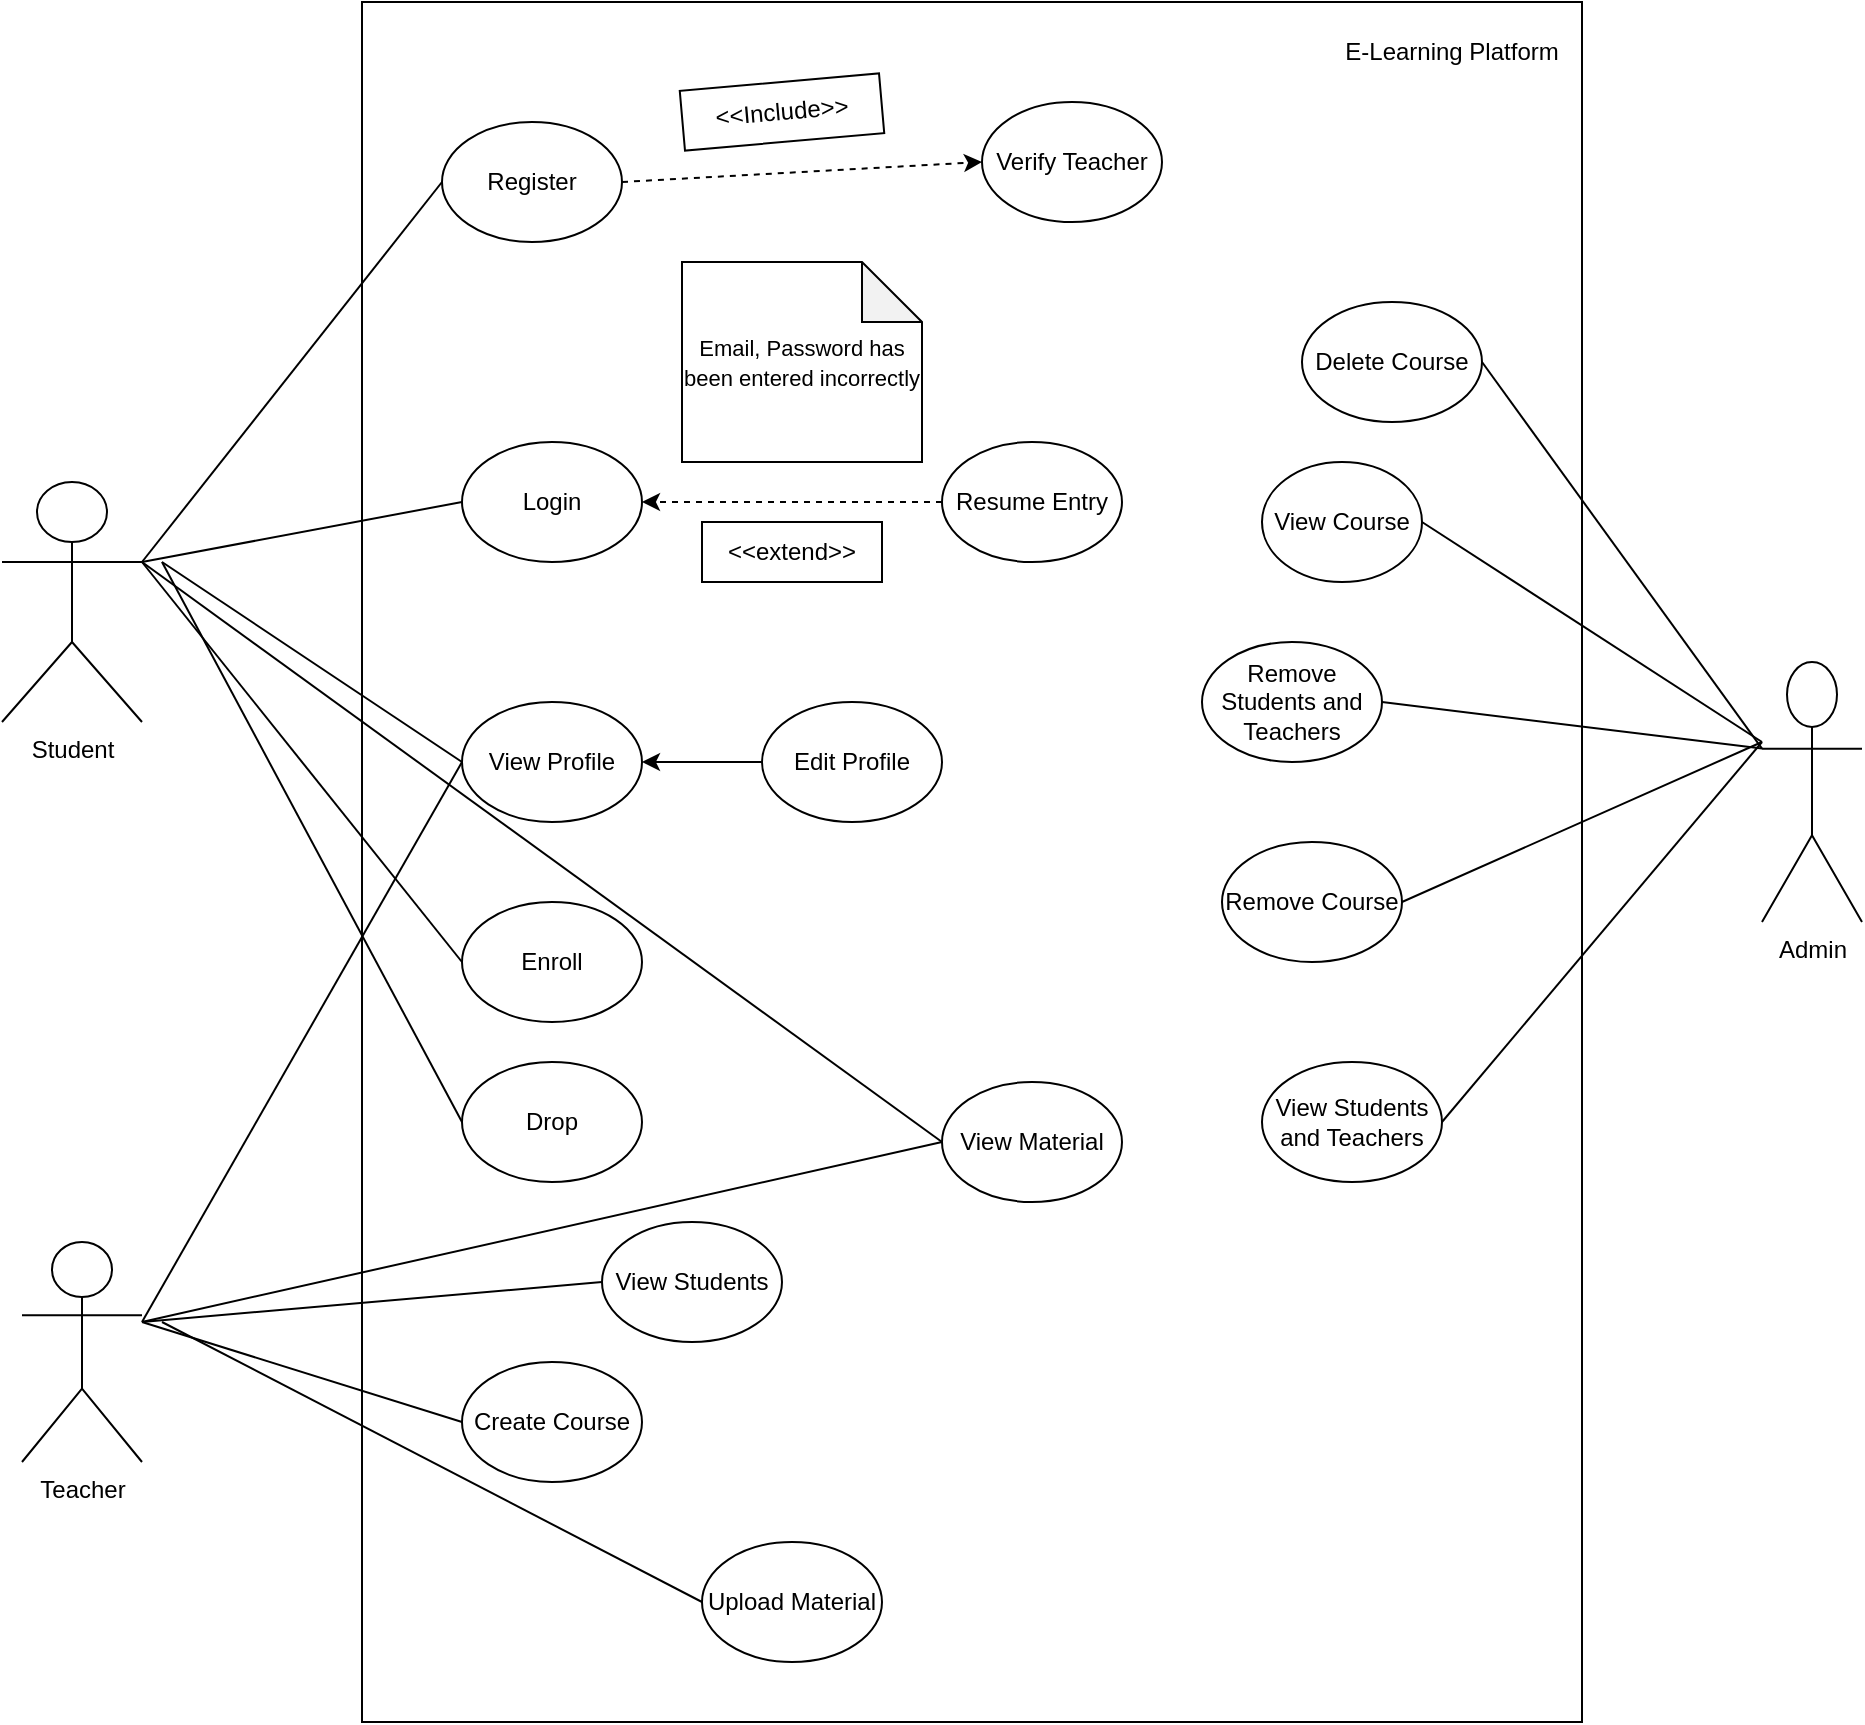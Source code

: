 <mxfile version="21.3.7" type="device">
  <diagram name="Page-1" id="xkzNjrM_sx53pi11YBH4">
    <mxGraphModel dx="1588" dy="789" grid="1" gridSize="10" guides="1" tooltips="1" connect="1" arrows="1" fold="1" page="1" pageScale="1" pageWidth="850" pageHeight="1100" math="0" shadow="0">
      <root>
        <mxCell id="0" />
        <mxCell id="1" parent="0" />
        <mxCell id="s6fcBGqfIHbQymS0JPwP-1" value="" style="rounded=0;whiteSpace=wrap;html=1;fillColor=none;" vertex="1" parent="1">
          <mxGeometry x="250" y="120" width="610" height="860" as="geometry" />
        </mxCell>
        <mxCell id="s6fcBGqfIHbQymS0JPwP-8" value="Register" style="ellipse;whiteSpace=wrap;html=1;" vertex="1" parent="1">
          <mxGeometry x="290" y="180" width="90" height="60" as="geometry" />
        </mxCell>
        <mxCell id="s6fcBGqfIHbQymS0JPwP-9" value="Login" style="ellipse;whiteSpace=wrap;html=1;" vertex="1" parent="1">
          <mxGeometry x="300" y="340" width="90" height="60" as="geometry" />
        </mxCell>
        <mxCell id="s6fcBGqfIHbQymS0JPwP-10" value="Verify Teacher" style="ellipse;whiteSpace=wrap;html=1;" vertex="1" parent="1">
          <mxGeometry x="560" y="170" width="90" height="60" as="geometry" />
        </mxCell>
        <mxCell id="s6fcBGqfIHbQymS0JPwP-11" value="Resume Entry" style="ellipse;whiteSpace=wrap;html=1;" vertex="1" parent="1">
          <mxGeometry x="540" y="340" width="90" height="60" as="geometry" />
        </mxCell>
        <mxCell id="s6fcBGqfIHbQymS0JPwP-12" value="View Profile" style="ellipse;whiteSpace=wrap;html=1;" vertex="1" parent="1">
          <mxGeometry x="300" y="470" width="90" height="60" as="geometry" />
        </mxCell>
        <mxCell id="s6fcBGqfIHbQymS0JPwP-45" style="edgeStyle=orthogonalEdgeStyle;rounded=0;orthogonalLoop=1;jettySize=auto;html=1;exitX=0;exitY=0.5;exitDx=0;exitDy=0;entryX=1;entryY=0.5;entryDx=0;entryDy=0;" edge="1" parent="1" source="s6fcBGqfIHbQymS0JPwP-13" target="s6fcBGqfIHbQymS0JPwP-12">
          <mxGeometry relative="1" as="geometry" />
        </mxCell>
        <mxCell id="s6fcBGqfIHbQymS0JPwP-13" value="Edit Profile" style="ellipse;whiteSpace=wrap;html=1;" vertex="1" parent="1">
          <mxGeometry x="450" y="470" width="90" height="60" as="geometry" />
        </mxCell>
        <mxCell id="s6fcBGqfIHbQymS0JPwP-16" value="Enroll" style="ellipse;whiteSpace=wrap;html=1;" vertex="1" parent="1">
          <mxGeometry x="300" y="570" width="90" height="60" as="geometry" />
        </mxCell>
        <mxCell id="s6fcBGqfIHbQymS0JPwP-17" value="Drop" style="ellipse;whiteSpace=wrap;html=1;" vertex="1" parent="1">
          <mxGeometry x="300" y="650" width="90" height="60" as="geometry" />
        </mxCell>
        <mxCell id="s6fcBGqfIHbQymS0JPwP-19" value="Upload Material" style="ellipse;whiteSpace=wrap;html=1;" vertex="1" parent="1">
          <mxGeometry x="420" y="890" width="90" height="60" as="geometry" />
        </mxCell>
        <mxCell id="s6fcBGqfIHbQymS0JPwP-20" value="Create Course" style="ellipse;whiteSpace=wrap;html=1;" vertex="1" parent="1">
          <mxGeometry x="300" y="800" width="90" height="60" as="geometry" />
        </mxCell>
        <mxCell id="s6fcBGqfIHbQymS0JPwP-25" value="View Material" style="ellipse;whiteSpace=wrap;html=1;" vertex="1" parent="1">
          <mxGeometry x="540" y="660" width="90" height="60" as="geometry" />
        </mxCell>
        <mxCell id="s6fcBGqfIHbQymS0JPwP-26" value="Remove Students and Teachers" style="ellipse;whiteSpace=wrap;html=1;" vertex="1" parent="1">
          <mxGeometry x="670" y="440" width="90" height="60" as="geometry" />
        </mxCell>
        <mxCell id="s6fcBGqfIHbQymS0JPwP-27" value="Remove Course" style="ellipse;whiteSpace=wrap;html=1;" vertex="1" parent="1">
          <mxGeometry x="680" y="540" width="90" height="60" as="geometry" />
        </mxCell>
        <mxCell id="s6fcBGqfIHbQymS0JPwP-28" value="Delete Course" style="ellipse;whiteSpace=wrap;html=1;" vertex="1" parent="1">
          <mxGeometry x="720" y="270" width="90" height="60" as="geometry" />
        </mxCell>
        <mxCell id="s6fcBGqfIHbQymS0JPwP-29" value="View Students and Teachers" style="ellipse;whiteSpace=wrap;html=1;" vertex="1" parent="1">
          <mxGeometry x="700" y="650" width="90" height="60" as="geometry" />
        </mxCell>
        <mxCell id="s6fcBGqfIHbQymS0JPwP-30" value="View Course" style="ellipse;whiteSpace=wrap;html=1;" vertex="1" parent="1">
          <mxGeometry x="700" y="350" width="80" height="60" as="geometry" />
        </mxCell>
        <mxCell id="s6fcBGqfIHbQymS0JPwP-31" value="View Students" style="ellipse;whiteSpace=wrap;html=1;" vertex="1" parent="1">
          <mxGeometry x="370" y="730" width="90" height="60" as="geometry" />
        </mxCell>
        <mxCell id="s6fcBGqfIHbQymS0JPwP-32" value="Admin" style="shape=umlActor;verticalLabelPosition=bottom;verticalAlign=top;html=1;outlineConnect=0;" vertex="1" parent="1">
          <mxGeometry x="950" y="450" width="50" height="130" as="geometry" />
        </mxCell>
        <mxCell id="s6fcBGqfIHbQymS0JPwP-33" value="Student" style="shape=umlActor;verticalLabelPosition=bottom;verticalAlign=top;html=1;outlineConnect=0;" vertex="1" parent="1">
          <mxGeometry x="70" y="360" width="70" height="120" as="geometry" />
        </mxCell>
        <mxCell id="s6fcBGqfIHbQymS0JPwP-34" value="Teacher" style="shape=umlActor;verticalLabelPosition=bottom;verticalAlign=top;html=1;outlineConnect=0;" vertex="1" parent="1">
          <mxGeometry x="80" y="740" width="60" height="110" as="geometry" />
        </mxCell>
        <mxCell id="s6fcBGqfIHbQymS0JPwP-37" value="&lt;font style=&quot;font-size: 11px;&quot;&gt;Email, Password has been entered incorrectly&lt;/font&gt;" style="shape=note;whiteSpace=wrap;html=1;backgroundOutline=1;darkOpacity=0.05;" vertex="1" parent="1">
          <mxGeometry x="410" y="250" width="120" height="100" as="geometry" />
        </mxCell>
        <mxCell id="s6fcBGqfIHbQymS0JPwP-39" value="&amp;lt;&amp;lt;Include&amp;gt;&amp;gt;" style="rounded=0;whiteSpace=wrap;html=1;rotation=-5;" vertex="1" parent="1">
          <mxGeometry x="410" y="160" width="100" height="30" as="geometry" />
        </mxCell>
        <mxCell id="s6fcBGqfIHbQymS0JPwP-40" value="" style="endArrow=classic;html=1;rounded=0;exitX=0;exitY=0.5;exitDx=0;exitDy=0;entryX=1;entryY=0.5;entryDx=0;entryDy=0;dashed=1;" edge="1" parent="1" source="s6fcBGqfIHbQymS0JPwP-11" target="s6fcBGqfIHbQymS0JPwP-9">
          <mxGeometry width="50" height="50" relative="1" as="geometry">
            <mxPoint x="660" y="350" as="sourcePoint" />
            <mxPoint x="710" y="300" as="targetPoint" />
          </mxGeometry>
        </mxCell>
        <mxCell id="s6fcBGqfIHbQymS0JPwP-41" value="&amp;lt;&amp;lt;extend&amp;gt;&amp;gt;" style="rounded=0;whiteSpace=wrap;html=1;" vertex="1" parent="1">
          <mxGeometry x="420" y="380" width="90" height="30" as="geometry" />
        </mxCell>
        <mxCell id="s6fcBGqfIHbQymS0JPwP-44" value="" style="endArrow=classic;html=1;rounded=0;entryX=0;entryY=0.5;entryDx=0;entryDy=0;exitX=1;exitY=0.5;exitDx=0;exitDy=0;dashed=1;" edge="1" parent="1" source="s6fcBGqfIHbQymS0JPwP-8" target="s6fcBGqfIHbQymS0JPwP-10">
          <mxGeometry width="50" height="50" relative="1" as="geometry">
            <mxPoint x="390" y="240" as="sourcePoint" />
            <mxPoint x="440" y="190" as="targetPoint" />
          </mxGeometry>
        </mxCell>
        <mxCell id="s6fcBGqfIHbQymS0JPwP-47" value="" style="endArrow=none;html=1;rounded=0;entryX=0;entryY=0.5;entryDx=0;entryDy=0;" edge="1" parent="1" target="s6fcBGqfIHbQymS0JPwP-8">
          <mxGeometry width="50" height="50" relative="1" as="geometry">
            <mxPoint x="140" y="400" as="sourcePoint" />
            <mxPoint x="190" y="350" as="targetPoint" />
          </mxGeometry>
        </mxCell>
        <mxCell id="s6fcBGqfIHbQymS0JPwP-48" value="" style="endArrow=none;html=1;rounded=0;entryX=0;entryY=0.5;entryDx=0;entryDy=0;" edge="1" parent="1" target="s6fcBGqfIHbQymS0JPwP-9">
          <mxGeometry width="50" height="50" relative="1" as="geometry">
            <mxPoint x="140" y="400" as="sourcePoint" />
            <mxPoint x="190" y="350" as="targetPoint" />
          </mxGeometry>
        </mxCell>
        <mxCell id="s6fcBGqfIHbQymS0JPwP-49" value="" style="endArrow=none;html=1;rounded=0;entryX=0;entryY=0.5;entryDx=0;entryDy=0;" edge="1" parent="1" target="s6fcBGqfIHbQymS0JPwP-12">
          <mxGeometry width="50" height="50" relative="1" as="geometry">
            <mxPoint x="150" y="400" as="sourcePoint" />
            <mxPoint x="220" y="510" as="targetPoint" />
          </mxGeometry>
        </mxCell>
        <mxCell id="s6fcBGqfIHbQymS0JPwP-50" value="" style="endArrow=none;html=1;rounded=0;entryX=0;entryY=0.5;entryDx=0;entryDy=0;" edge="1" parent="1" target="s6fcBGqfIHbQymS0JPwP-16">
          <mxGeometry width="50" height="50" relative="1" as="geometry">
            <mxPoint x="140" y="400" as="sourcePoint" />
            <mxPoint x="210" y="520" as="targetPoint" />
          </mxGeometry>
        </mxCell>
        <mxCell id="s6fcBGqfIHbQymS0JPwP-51" value="" style="endArrow=none;html=1;rounded=0;entryX=0;entryY=0.5;entryDx=0;entryDy=0;" edge="1" parent="1" target="s6fcBGqfIHbQymS0JPwP-17">
          <mxGeometry width="50" height="50" relative="1" as="geometry">
            <mxPoint x="150" y="400" as="sourcePoint" />
            <mxPoint x="210" y="560" as="targetPoint" />
          </mxGeometry>
        </mxCell>
        <mxCell id="s6fcBGqfIHbQymS0JPwP-52" value="" style="endArrow=none;html=1;rounded=0;entryX=0;entryY=0.333;entryDx=0;entryDy=0;entryPerimeter=0;exitX=1;exitY=0.5;exitDx=0;exitDy=0;" edge="1" parent="1" source="s6fcBGqfIHbQymS0JPwP-28" target="s6fcBGqfIHbQymS0JPwP-32">
          <mxGeometry width="50" height="50" relative="1" as="geometry">
            <mxPoint x="880" y="450" as="sourcePoint" />
            <mxPoint x="930" y="400" as="targetPoint" />
          </mxGeometry>
        </mxCell>
        <mxCell id="s6fcBGqfIHbQymS0JPwP-53" value="" style="endArrow=none;html=1;rounded=0;exitX=1;exitY=0.5;exitDx=0;exitDy=0;" edge="1" parent="1" source="s6fcBGqfIHbQymS0JPwP-30">
          <mxGeometry width="50" height="50" relative="1" as="geometry">
            <mxPoint x="900" y="540" as="sourcePoint" />
            <mxPoint x="950" y="490" as="targetPoint" />
          </mxGeometry>
        </mxCell>
        <mxCell id="s6fcBGqfIHbQymS0JPwP-54" value="" style="endArrow=none;html=1;rounded=0;entryX=0;entryY=0.333;entryDx=0;entryDy=0;entryPerimeter=0;exitX=1;exitY=0.5;exitDx=0;exitDy=0;" edge="1" parent="1" source="s6fcBGqfIHbQymS0JPwP-26" target="s6fcBGqfIHbQymS0JPwP-32">
          <mxGeometry width="50" height="50" relative="1" as="geometry">
            <mxPoint x="900" y="560" as="sourcePoint" />
            <mxPoint x="950" y="510" as="targetPoint" />
          </mxGeometry>
        </mxCell>
        <mxCell id="s6fcBGqfIHbQymS0JPwP-55" value="" style="endArrow=none;html=1;rounded=0;exitX=1;exitY=0.5;exitDx=0;exitDy=0;" edge="1" parent="1" source="s6fcBGqfIHbQymS0JPwP-27">
          <mxGeometry width="50" height="50" relative="1" as="geometry">
            <mxPoint x="880" y="610" as="sourcePoint" />
            <mxPoint x="950" y="490" as="targetPoint" />
          </mxGeometry>
        </mxCell>
        <mxCell id="s6fcBGqfIHbQymS0JPwP-56" value="" style="endArrow=none;html=1;rounded=0;exitX=1;exitY=0.5;exitDx=0;exitDy=0;" edge="1" parent="1" source="s6fcBGqfIHbQymS0JPwP-29">
          <mxGeometry width="50" height="50" relative="1" as="geometry">
            <mxPoint x="880" y="630" as="sourcePoint" />
            <mxPoint x="950" y="490" as="targetPoint" />
          </mxGeometry>
        </mxCell>
        <mxCell id="s6fcBGqfIHbQymS0JPwP-57" value="" style="endArrow=none;html=1;rounded=0;entryX=0;entryY=0.5;entryDx=0;entryDy=0;" edge="1" parent="1" target="s6fcBGqfIHbQymS0JPwP-20">
          <mxGeometry width="50" height="50" relative="1" as="geometry">
            <mxPoint x="140" y="780" as="sourcePoint" />
            <mxPoint x="190" y="730" as="targetPoint" />
          </mxGeometry>
        </mxCell>
        <mxCell id="s6fcBGqfIHbQymS0JPwP-59" value="" style="endArrow=none;html=1;rounded=0;entryX=0;entryY=0.5;entryDx=0;entryDy=0;" edge="1" parent="1" target="s6fcBGqfIHbQymS0JPwP-12">
          <mxGeometry width="50" height="50" relative="1" as="geometry">
            <mxPoint x="140" y="780" as="sourcePoint" />
            <mxPoint x="190" y="730" as="targetPoint" />
          </mxGeometry>
        </mxCell>
        <mxCell id="s6fcBGqfIHbQymS0JPwP-60" value="" style="endArrow=none;html=1;rounded=0;entryX=0;entryY=0.5;entryDx=0;entryDy=0;" edge="1" parent="1" target="s6fcBGqfIHbQymS0JPwP-25">
          <mxGeometry width="50" height="50" relative="1" as="geometry">
            <mxPoint x="140" y="400" as="sourcePoint" />
            <mxPoint x="180" y="540" as="targetPoint" />
          </mxGeometry>
        </mxCell>
        <mxCell id="s6fcBGqfIHbQymS0JPwP-61" value="" style="endArrow=none;html=1;rounded=0;entryX=0;entryY=0.5;entryDx=0;entryDy=0;" edge="1" parent="1" target="s6fcBGqfIHbQymS0JPwP-25">
          <mxGeometry width="50" height="50" relative="1" as="geometry">
            <mxPoint x="140" y="780" as="sourcePoint" />
            <mxPoint x="190" y="730" as="targetPoint" />
          </mxGeometry>
        </mxCell>
        <mxCell id="s6fcBGqfIHbQymS0JPwP-62" value="" style="endArrow=none;html=1;rounded=0;entryX=0;entryY=0.5;entryDx=0;entryDy=0;" edge="1" parent="1" target="s6fcBGqfIHbQymS0JPwP-31">
          <mxGeometry width="50" height="50" relative="1" as="geometry">
            <mxPoint x="140" y="780" as="sourcePoint" />
            <mxPoint x="190" y="730" as="targetPoint" />
          </mxGeometry>
        </mxCell>
        <mxCell id="s6fcBGqfIHbQymS0JPwP-63" value="" style="endArrow=none;html=1;rounded=0;entryX=0;entryY=0.5;entryDx=0;entryDy=0;" edge="1" parent="1" target="s6fcBGqfIHbQymS0JPwP-19">
          <mxGeometry width="50" height="50" relative="1" as="geometry">
            <mxPoint x="150" y="780" as="sourcePoint" />
            <mxPoint x="430" y="890" as="targetPoint" />
          </mxGeometry>
        </mxCell>
        <mxCell id="s6fcBGqfIHbQymS0JPwP-64" value="E-Learning Platform" style="text;html=1;strokeColor=none;fillColor=none;align=center;verticalAlign=middle;whiteSpace=wrap;rounded=0;" vertex="1" parent="1">
          <mxGeometry x="740" y="130" width="110" height="30" as="geometry" />
        </mxCell>
      </root>
    </mxGraphModel>
  </diagram>
</mxfile>
